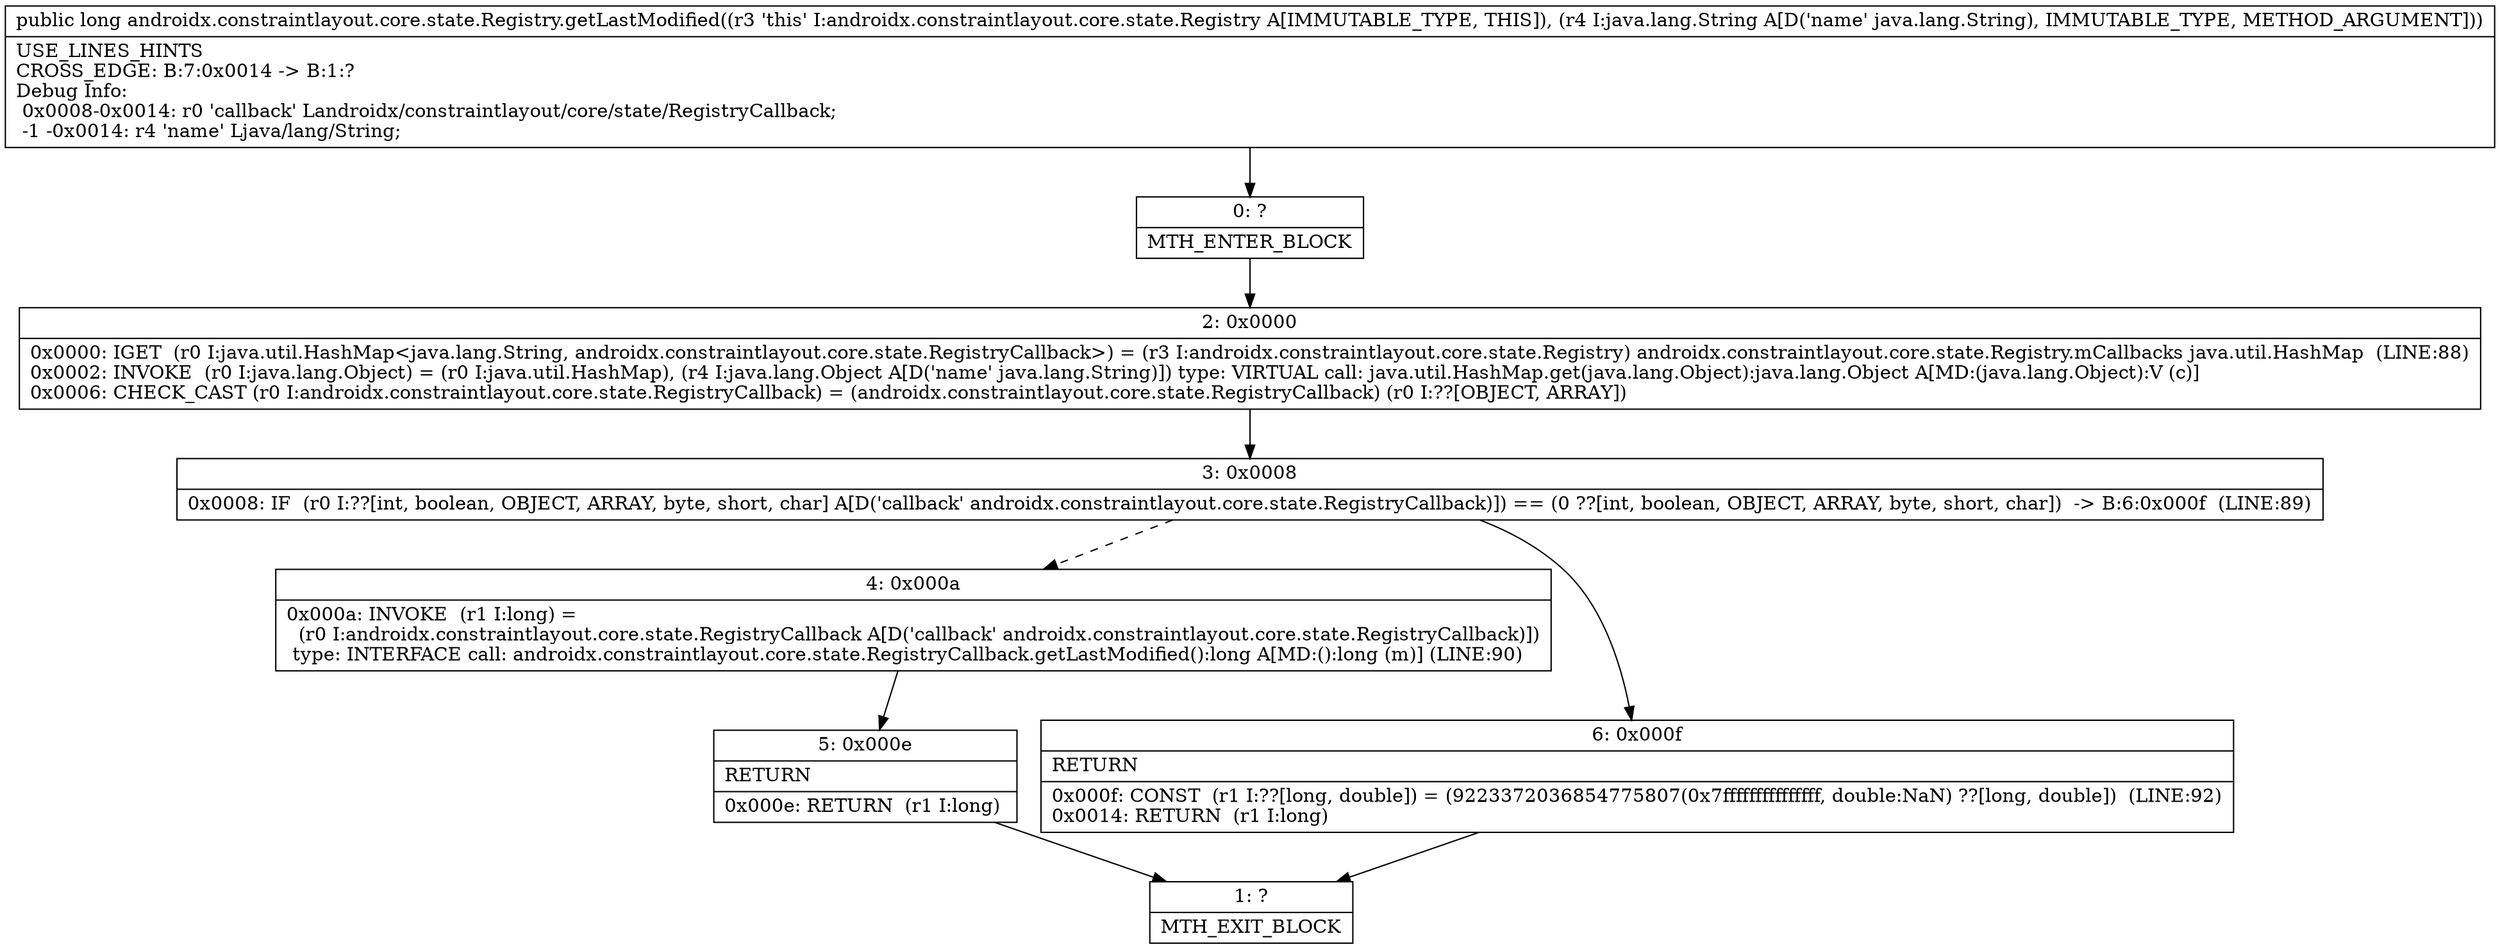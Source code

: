 digraph "CFG forandroidx.constraintlayout.core.state.Registry.getLastModified(Ljava\/lang\/String;)J" {
Node_0 [shape=record,label="{0\:\ ?|MTH_ENTER_BLOCK\l}"];
Node_2 [shape=record,label="{2\:\ 0x0000|0x0000: IGET  (r0 I:java.util.HashMap\<java.lang.String, androidx.constraintlayout.core.state.RegistryCallback\>) = (r3 I:androidx.constraintlayout.core.state.Registry) androidx.constraintlayout.core.state.Registry.mCallbacks java.util.HashMap  (LINE:88)\l0x0002: INVOKE  (r0 I:java.lang.Object) = (r0 I:java.util.HashMap), (r4 I:java.lang.Object A[D('name' java.lang.String)]) type: VIRTUAL call: java.util.HashMap.get(java.lang.Object):java.lang.Object A[MD:(java.lang.Object):V (c)]\l0x0006: CHECK_CAST (r0 I:androidx.constraintlayout.core.state.RegistryCallback) = (androidx.constraintlayout.core.state.RegistryCallback) (r0 I:??[OBJECT, ARRAY]) \l}"];
Node_3 [shape=record,label="{3\:\ 0x0008|0x0008: IF  (r0 I:??[int, boolean, OBJECT, ARRAY, byte, short, char] A[D('callback' androidx.constraintlayout.core.state.RegistryCallback)]) == (0 ??[int, boolean, OBJECT, ARRAY, byte, short, char])  \-\> B:6:0x000f  (LINE:89)\l}"];
Node_4 [shape=record,label="{4\:\ 0x000a|0x000a: INVOKE  (r1 I:long) = \l  (r0 I:androidx.constraintlayout.core.state.RegistryCallback A[D('callback' androidx.constraintlayout.core.state.RegistryCallback)])\l type: INTERFACE call: androidx.constraintlayout.core.state.RegistryCallback.getLastModified():long A[MD:():long (m)] (LINE:90)\l}"];
Node_5 [shape=record,label="{5\:\ 0x000e|RETURN\l|0x000e: RETURN  (r1 I:long) \l}"];
Node_1 [shape=record,label="{1\:\ ?|MTH_EXIT_BLOCK\l}"];
Node_6 [shape=record,label="{6\:\ 0x000f|RETURN\l|0x000f: CONST  (r1 I:??[long, double]) = (9223372036854775807(0x7fffffffffffffff, double:NaN) ??[long, double])  (LINE:92)\l0x0014: RETURN  (r1 I:long) \l}"];
MethodNode[shape=record,label="{public long androidx.constraintlayout.core.state.Registry.getLastModified((r3 'this' I:androidx.constraintlayout.core.state.Registry A[IMMUTABLE_TYPE, THIS]), (r4 I:java.lang.String A[D('name' java.lang.String), IMMUTABLE_TYPE, METHOD_ARGUMENT]))  | USE_LINES_HINTS\lCROSS_EDGE: B:7:0x0014 \-\> B:1:?\lDebug Info:\l  0x0008\-0x0014: r0 'callback' Landroidx\/constraintlayout\/core\/state\/RegistryCallback;\l  \-1 \-0x0014: r4 'name' Ljava\/lang\/String;\l}"];
MethodNode -> Node_0;Node_0 -> Node_2;
Node_2 -> Node_3;
Node_3 -> Node_4[style=dashed];
Node_3 -> Node_6;
Node_4 -> Node_5;
Node_5 -> Node_1;
Node_6 -> Node_1;
}

